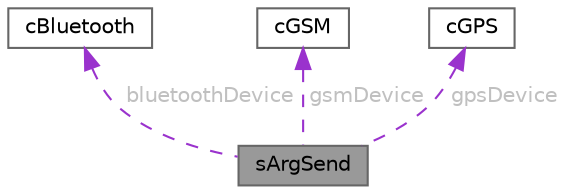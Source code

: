 digraph "sArgSend"
{
 // LATEX_PDF_SIZE
  bgcolor="transparent";
  edge [fontname=Helvetica,fontsize=10,labelfontname=Helvetica,labelfontsize=10];
  node [fontname=Helvetica,fontsize=10,shape=box,height=0.2,width=0.4];
  Node1 [label="sArgSend",height=0.2,width=0.4,color="gray40", fillcolor="grey60", style="filled", fontcolor="black",tooltip=" "];
  Node2 -> Node1 [dir="back",color="darkorchid3",style="dashed",label=" bluetoothDevice",fontcolor="grey" ];
  Node2 [label="cBluetooth",height=0.2,width=0.4,color="gray40", fillcolor="white", style="filled",URL="$classc_bluetooth.html",tooltip=" "];
  Node3 -> Node1 [dir="back",color="darkorchid3",style="dashed",label=" gsmDevice",fontcolor="grey" ];
  Node3 [label="cGSM",height=0.2,width=0.4,color="gray40", fillcolor="white", style="filled",URL="$classc_g_s_m.html",tooltip=" "];
  Node4 -> Node1 [dir="back",color="darkorchid3",style="dashed",label=" gpsDevice",fontcolor="grey" ];
  Node4 [label="cGPS",height=0.2,width=0.4,color="gray40", fillcolor="white", style="filled",URL="$classc_g_p_s.html",tooltip="CLASS GPS USED TO READ THE MODULO GPS GPS-NEO-6 HAVE FUNCTION TO READ THE UART AND FUNCTION TO PARSER..."];
}

